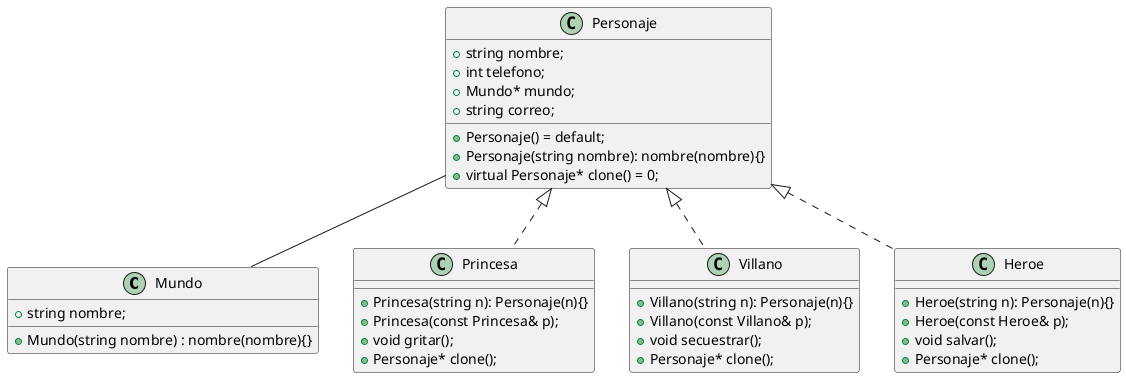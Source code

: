 @startuml
Class Mundo {
  +Mundo(string nombre) : nombre(nombre){}
  +string nombre;
}

Class Personaje{
      +Personaje() = default;
      +Personaje(string nombre): nombre(nombre){}
      +string nombre;
      +int telefono;
      +Mundo* mundo;
      +string correo;
      +virtual Personaje* clone() = 0;
}

Class Princesa {
    +Princesa(string n): Personaje(n){}
    +Princesa(const Princesa& p);
    +void gritar();
    +Personaje* clone();
}

Class Villano {
  +Villano(string n): Personaje(n){}
  +Villano(const Villano& p);
  +void secuestrar();
  +Personaje* clone();
}

Class Heroe {
  +Heroe(string n): Personaje(n){}
  +Heroe(const Heroe& p);
  +void salvar();
  +Personaje* clone();
}

Personaje <|.. Heroe
Personaje <|.. Princesa
Personaje <|.. Villano
Personaje -- Mundo

@enduml

